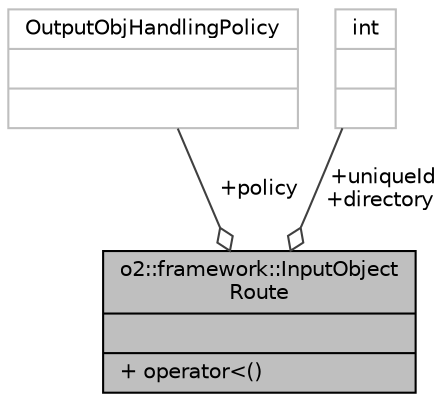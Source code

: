 digraph "o2::framework::InputObjectRoute"
{
 // INTERACTIVE_SVG=YES
  bgcolor="transparent";
  edge [fontname="Helvetica",fontsize="10",labelfontname="Helvetica",labelfontsize="10"];
  node [fontname="Helvetica",fontsize="10",shape=record];
  Node1 [label="{o2::framework::InputObject\lRoute\n||+ operator\<()\l}",height=0.2,width=0.4,color="black", fillcolor="grey75", style="filled", fontcolor="black"];
  Node2 -> Node1 [color="grey25",fontsize="10",style="solid",label=" +policy" ,arrowhead="odiamond",fontname="Helvetica"];
  Node2 [label="{OutputObjHandlingPolicy\n||}",height=0.2,width=0.4,color="grey75"];
  Node3 -> Node1 [color="grey25",fontsize="10",style="solid",label=" +uniqueId\n+directory" ,arrowhead="odiamond",fontname="Helvetica"];
  Node3 [label="{int\n||}",height=0.2,width=0.4,color="grey75"];
}
